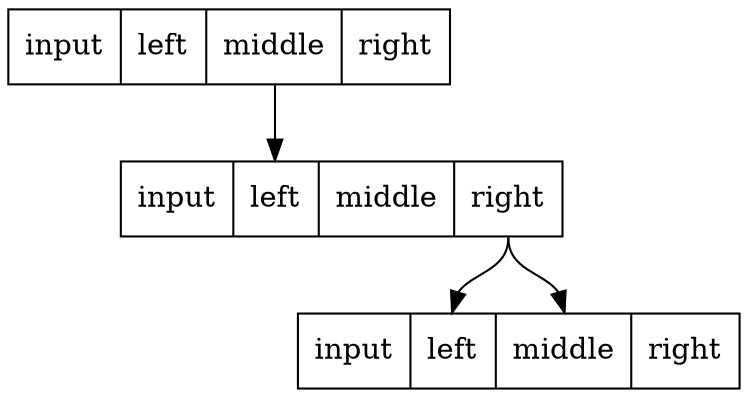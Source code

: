 digraph structs {
 node [shape=record]
 rankdir=TB
 struct1 [label="input|<f0> left| <f1> middle|<f2> right"]
 struct2 [label="input|<f0> left| <f1> middle|<f2> right"]
 struct3 [label="input|<f0> left| <f1> middle|<f2> right"]


 struct1:f1 -> struct2:f0
 struct2:f2 -> struct3:f1
 struct2:f2 -> struct3:f0
 }